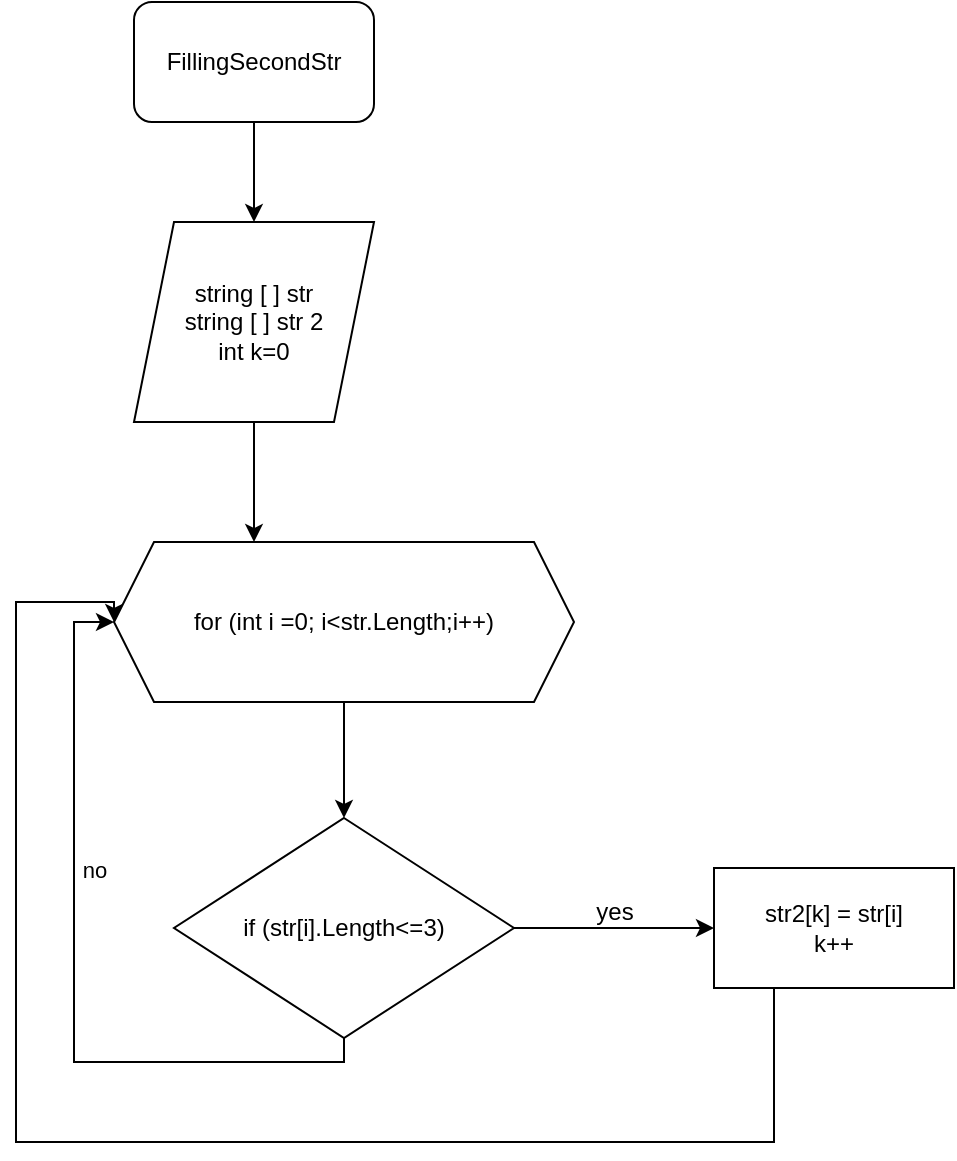 <mxfile version="24.2.5" type="github">
  <diagram name="Страница — 1" id="kT3iGXqU4Sj4gHsG5hMl">
    <mxGraphModel dx="1374" dy="762" grid="1" gridSize="10" guides="1" tooltips="1" connect="1" arrows="1" fold="1" page="1" pageScale="1" pageWidth="827" pageHeight="1169" math="0" shadow="0">
      <root>
        <mxCell id="0" />
        <mxCell id="1" parent="0" />
        <mxCell id="QiGSiXA26jFdG_ha2yOh-4" value="" style="edgeStyle=orthogonalEdgeStyle;rounded=0;orthogonalLoop=1;jettySize=auto;html=1;" edge="1" parent="1" source="QiGSiXA26jFdG_ha2yOh-2">
          <mxGeometry relative="1" as="geometry">
            <mxPoint x="400" y="290" as="targetPoint" />
          </mxGeometry>
        </mxCell>
        <mxCell id="QiGSiXA26jFdG_ha2yOh-2" value="string [ ] str&lt;div&gt;string [ ] str 2&lt;/div&gt;&lt;div&gt;int k=0&lt;/div&gt;" style="shape=parallelogram;perimeter=parallelogramPerimeter;whiteSpace=wrap;html=1;fixedSize=1;" vertex="1" parent="1">
          <mxGeometry x="340" y="130" width="120" height="100" as="geometry" />
        </mxCell>
        <mxCell id="QiGSiXA26jFdG_ha2yOh-8" value="" style="edgeStyle=orthogonalEdgeStyle;rounded=0;orthogonalLoop=1;jettySize=auto;html=1;" edge="1" parent="1" source="QiGSiXA26jFdG_ha2yOh-5" target="QiGSiXA26jFdG_ha2yOh-7">
          <mxGeometry relative="1" as="geometry" />
        </mxCell>
        <mxCell id="QiGSiXA26jFdG_ha2yOh-26" style="edgeStyle=orthogonalEdgeStyle;rounded=0;orthogonalLoop=1;jettySize=auto;html=1;entryX=0;entryY=0.5;entryDx=0;entryDy=0;" edge="1" parent="1" source="QiGSiXA26jFdG_ha2yOh-5" target="QiGSiXA26jFdG_ha2yOh-19">
          <mxGeometry relative="1" as="geometry">
            <Array as="points">
              <mxPoint x="445" y="550" />
              <mxPoint x="310" y="550" />
              <mxPoint x="310" y="330" />
            </Array>
          </mxGeometry>
        </mxCell>
        <mxCell id="QiGSiXA26jFdG_ha2yOh-28" value="no" style="edgeLabel;html=1;align=center;verticalAlign=middle;resizable=0;points=[];" vertex="1" connectable="0" parent="QiGSiXA26jFdG_ha2yOh-26">
          <mxGeometry x="0.233" y="-3" relative="1" as="geometry">
            <mxPoint x="7" y="-5" as="offset" />
          </mxGeometry>
        </mxCell>
        <mxCell id="QiGSiXA26jFdG_ha2yOh-5" value="if (str[i].Length&amp;lt;=3)" style="rhombus;whiteSpace=wrap;html=1;" vertex="1" parent="1">
          <mxGeometry x="360" y="428" width="170" height="110" as="geometry" />
        </mxCell>
        <mxCell id="QiGSiXA26jFdG_ha2yOh-25" style="edgeStyle=orthogonalEdgeStyle;rounded=0;orthogonalLoop=1;jettySize=auto;html=1;entryX=0;entryY=0.5;entryDx=0;entryDy=0;" edge="1" parent="1" source="QiGSiXA26jFdG_ha2yOh-7" target="QiGSiXA26jFdG_ha2yOh-19">
          <mxGeometry relative="1" as="geometry">
            <mxPoint x="310" y="320" as="targetPoint" />
            <Array as="points">
              <mxPoint x="660" y="590" />
              <mxPoint x="281" y="590" />
              <mxPoint x="281" y="320" />
              <mxPoint x="330" y="320" />
            </Array>
          </mxGeometry>
        </mxCell>
        <mxCell id="QiGSiXA26jFdG_ha2yOh-7" value="str2[k] = str[i]&lt;div&gt;k++&lt;/div&gt;" style="whiteSpace=wrap;html=1;" vertex="1" parent="1">
          <mxGeometry x="630" y="453" width="120" height="60" as="geometry" />
        </mxCell>
        <mxCell id="QiGSiXA26jFdG_ha2yOh-9" value="yes" style="text;html=1;align=center;verticalAlign=middle;resizable=0;points=[];autosize=1;strokeColor=none;fillColor=none;" vertex="1" parent="1">
          <mxGeometry x="560" y="460" width="40" height="30" as="geometry" />
        </mxCell>
        <mxCell id="QiGSiXA26jFdG_ha2yOh-20" style="edgeStyle=orthogonalEdgeStyle;rounded=0;orthogonalLoop=1;jettySize=auto;html=1;exitX=0.5;exitY=1;exitDx=0;exitDy=0;entryX=0.5;entryY=0;entryDx=0;entryDy=0;" edge="1" parent="1" source="QiGSiXA26jFdG_ha2yOh-19" target="QiGSiXA26jFdG_ha2yOh-5">
          <mxGeometry relative="1" as="geometry" />
        </mxCell>
        <mxCell id="QiGSiXA26jFdG_ha2yOh-19" value="for (int i =0; i&amp;lt;str.Length;i++)" style="shape=hexagon;perimeter=hexagonPerimeter2;whiteSpace=wrap;html=1;fixedSize=1;" vertex="1" parent="1">
          <mxGeometry x="330" y="290" width="230" height="80" as="geometry" />
        </mxCell>
        <mxCell id="QiGSiXA26jFdG_ha2yOh-30" value="" style="edgeStyle=orthogonalEdgeStyle;rounded=0;orthogonalLoop=1;jettySize=auto;html=1;" edge="1" parent="1" source="QiGSiXA26jFdG_ha2yOh-29" target="QiGSiXA26jFdG_ha2yOh-2">
          <mxGeometry relative="1" as="geometry" />
        </mxCell>
        <mxCell id="QiGSiXA26jFdG_ha2yOh-29" value="FillingSecondStr" style="rounded=1;whiteSpace=wrap;html=1;" vertex="1" parent="1">
          <mxGeometry x="340" y="20" width="120" height="60" as="geometry" />
        </mxCell>
      </root>
    </mxGraphModel>
  </diagram>
</mxfile>
